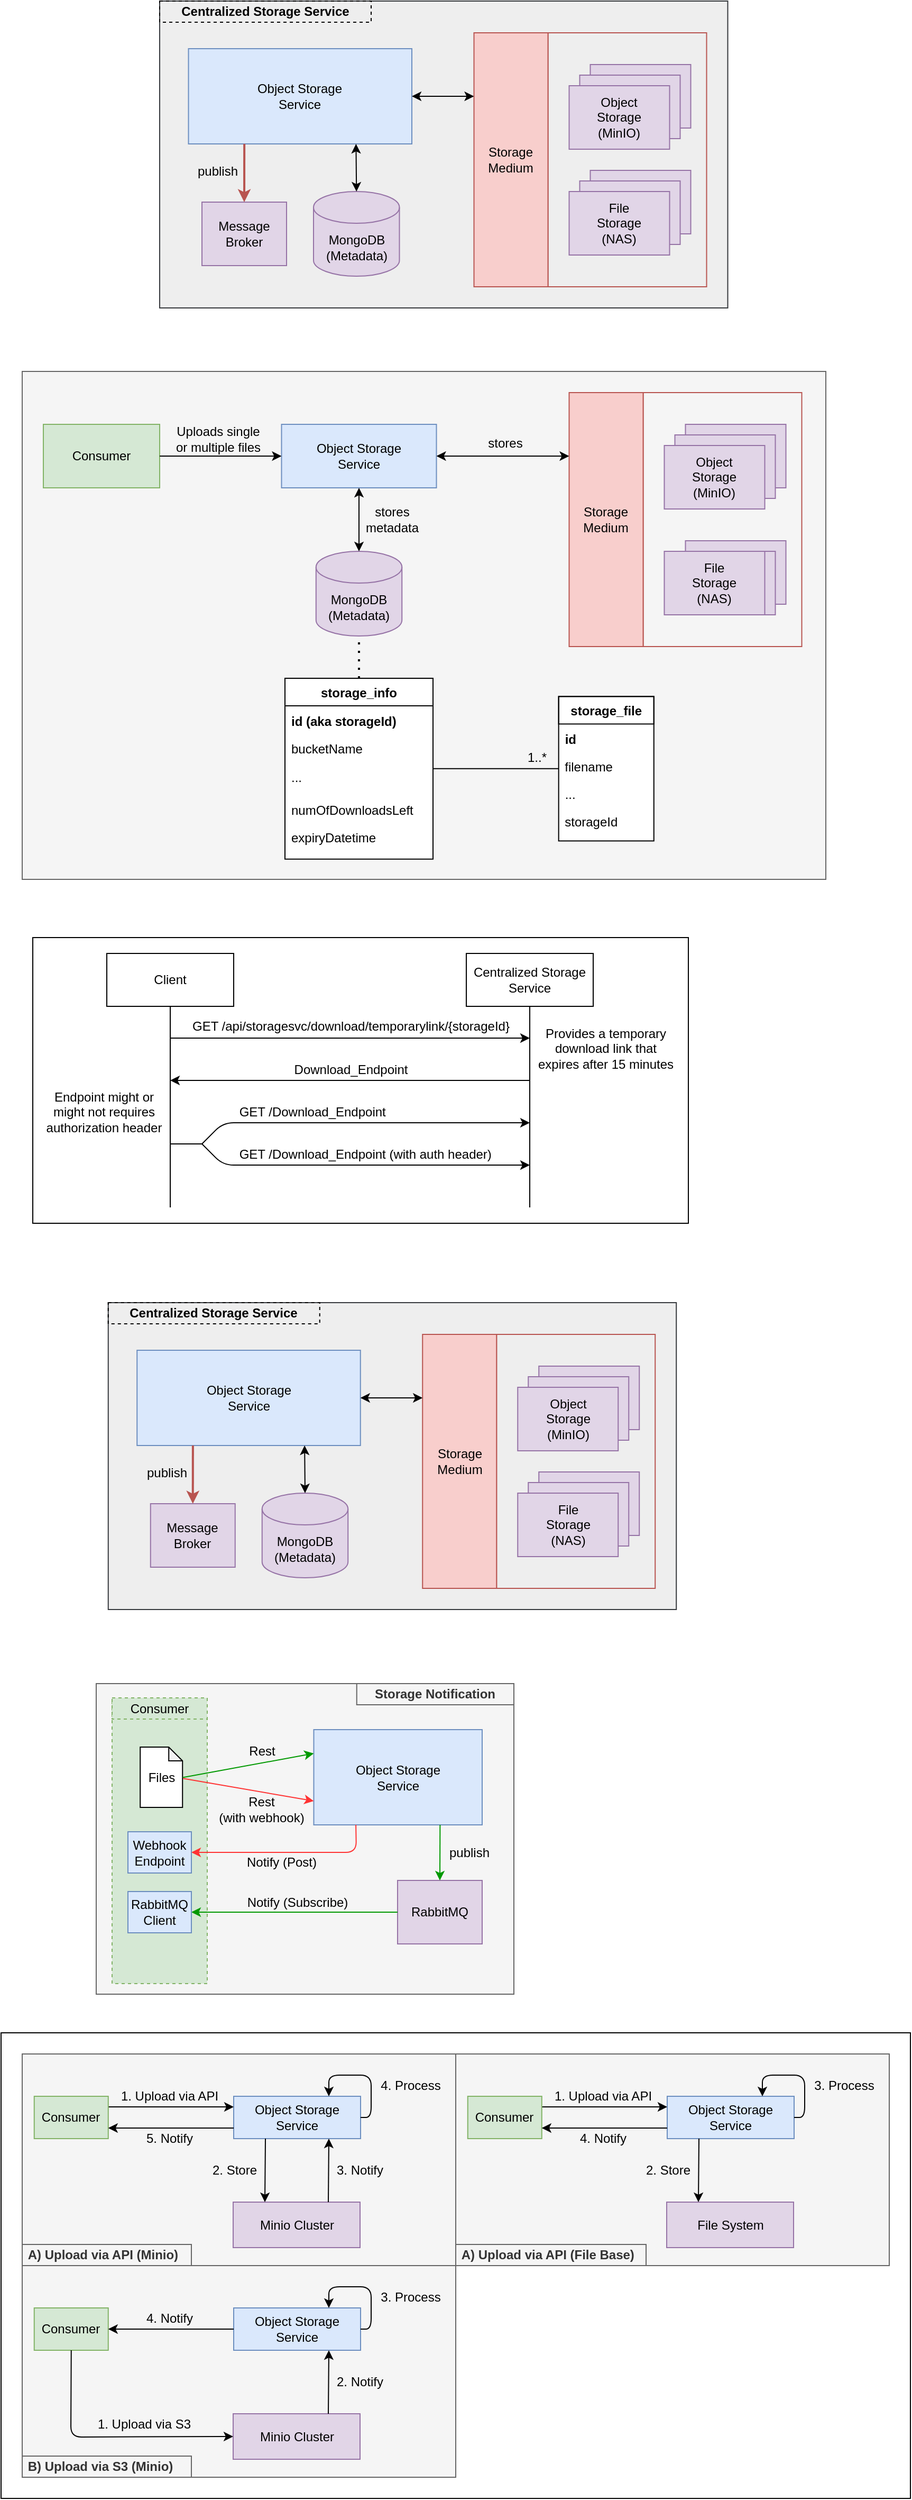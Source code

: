 <mxfile version="14.9.3" type="device"><diagram id="gi-ycD_OpRkMof07d4Xr" name="Page-1"><mxGraphModel dx="1008" dy="514" grid="1" gridSize="10" guides="1" tooltips="1" connect="1" arrows="1" fold="1" page="1" pageScale="1" pageWidth="850" pageHeight="1100" math="0" shadow="0"><root><mxCell id="0"/><mxCell id="1" parent="0"/><mxCell id="JHg_LoCnRno3BPKAP1Aa-138" value="" style="rounded=0;whiteSpace=wrap;html=1;" vertex="1" parent="1"><mxGeometry x="20" y="1940" width="860" height="440" as="geometry"/></mxCell><mxCell id="JHg_LoCnRno3BPKAP1Aa-85" value="" style="rounded=0;whiteSpace=wrap;html=1;fillColor=#f5f5f5;strokeColor=#666666;fontColor=#333333;" vertex="1" parent="1"><mxGeometry x="40" y="1960" width="410" height="200" as="geometry"/></mxCell><mxCell id="JHg_LoCnRno3BPKAP1Aa-59" value="" style="rounded=0;whiteSpace=wrap;html=1;fillColor=#f5f5f5;strokeColor=#666666;fontColor=#333333;" vertex="1" parent="1"><mxGeometry x="109.99" y="1610" width="395" height="293.5" as="geometry"/></mxCell><mxCell id="JHg_LoCnRno3BPKAP1Aa-33" value="" style="rounded=0;whiteSpace=wrap;html=1;fillColor=#d5e8d4;strokeColor=#82b366;dashed=1;" vertex="1" parent="1"><mxGeometry x="124.99" y="1623.5" width="90" height="270" as="geometry"/></mxCell><mxCell id="p-K7yDYFyvTTm-oGL-jp-16" value="" style="rounded=0;whiteSpace=wrap;html=1;align=left;" parent="1" vertex="1"><mxGeometry x="50" y="905" width="620" height="270" as="geometry"/></mxCell><mxCell id="52O66GTAY4KyctBZuw4A-87" value="" style="rounded=0;whiteSpace=wrap;html=1;strokeColor=#666666;align=center;fillColor=#f5f5f5;fontColor=#333333;" parent="1" vertex="1"><mxGeometry x="40" y="370" width="760" height="480" as="geometry"/></mxCell><mxCell id="52O66GTAY4KyctBZuw4A-1" value="" style="rounded=0;whiteSpace=wrap;html=1;strokeColor=#36393d;strokeWidth=1;fillColor=#eeeeee;align=center;" parent="1" vertex="1"><mxGeometry x="170" y="20" width="537.25" height="290" as="geometry"/></mxCell><mxCell id="52O66GTAY4KyctBZuw4A-2" value="" style="rounded=0;whiteSpace=wrap;html=1;strokeColor=#b85450;fillColor=none;" parent="1" vertex="1"><mxGeometry x="537.25" y="50" width="150" height="240" as="geometry"/></mxCell><mxCell id="52O66GTAY4KyctBZuw4A-3" value="Object Storage&lt;br&gt;Service" style="rounded=0;whiteSpace=wrap;html=1;fillColor=#dae8fc;strokeColor=#6c8ebf;" parent="1" vertex="1"><mxGeometry x="197.25" y="65" width="211.25" height="90" as="geometry"/></mxCell><mxCell id="52O66GTAY4KyctBZuw4A-4" value="MongoDB&lt;br&gt;(Metadata)" style="shape=cylinder3;whiteSpace=wrap;html=1;boundedLbl=1;backgroundOutline=1;size=15;fillColor=#e1d5e7;strokeColor=#9673a6;" parent="1" vertex="1"><mxGeometry x="315.5" y="200" width="81.25" height="80" as="geometry"/></mxCell><mxCell id="52O66GTAY4KyctBZuw4A-5" value="" style="group" parent="1" vertex="1" connectable="0"><mxGeometry x="557.25" y="180" width="115" height="80" as="geometry"/></mxCell><mxCell id="52O66GTAY4KyctBZuw4A-6" value="MinIO&lt;br&gt;Cluster" style="rounded=0;whiteSpace=wrap;html=1;fillColor=#e1d5e7;strokeColor=#9673a6;" parent="52O66GTAY4KyctBZuw4A-5" vertex="1"><mxGeometry x="20" width="95" height="60" as="geometry"/></mxCell><mxCell id="52O66GTAY4KyctBZuw4A-7" value="MinIO&lt;br&gt;Cluster" style="rounded=0;whiteSpace=wrap;html=1;fillColor=#e1d5e7;strokeColor=#9673a6;" parent="52O66GTAY4KyctBZuw4A-5" vertex="1"><mxGeometry x="10" y="10" width="95" height="60" as="geometry"/></mxCell><mxCell id="52O66GTAY4KyctBZuw4A-8" value="&lt;div&gt;File&lt;/div&gt;&lt;div&gt;Storage&lt;/div&gt;&lt;div&gt;(NAS)&lt;br&gt;&lt;/div&gt;" style="rounded=0;whiteSpace=wrap;html=1;fillColor=#e1d5e7;strokeColor=#9673a6;" parent="52O66GTAY4KyctBZuw4A-5" vertex="1"><mxGeometry y="20" width="95" height="60" as="geometry"/></mxCell><mxCell id="52O66GTAY4KyctBZuw4A-9" value="" style="group" parent="1" vertex="1" connectable="0"><mxGeometry x="557.25" y="80" width="115" height="80" as="geometry"/></mxCell><mxCell id="52O66GTAY4KyctBZuw4A-10" value="MinIO&lt;br&gt;Cluster" style="rounded=0;whiteSpace=wrap;html=1;fillColor=#e1d5e7;strokeColor=#9673a6;" parent="52O66GTAY4KyctBZuw4A-9" vertex="1"><mxGeometry x="20" width="95" height="60" as="geometry"/></mxCell><mxCell id="52O66GTAY4KyctBZuw4A-11" value="MinIO&lt;br&gt;Cluster" style="rounded=0;whiteSpace=wrap;html=1;fillColor=#e1d5e7;strokeColor=#9673a6;" parent="52O66GTAY4KyctBZuw4A-9" vertex="1"><mxGeometry x="10" y="10" width="95" height="60" as="geometry"/></mxCell><mxCell id="52O66GTAY4KyctBZuw4A-12" value="&lt;div&gt;Object&lt;/div&gt;&lt;div&gt;Storage&lt;/div&gt;&lt;div&gt;(MinIO)&lt;/div&gt;" style="rounded=0;whiteSpace=wrap;html=1;fillColor=#e1d5e7;strokeColor=#9673a6;" parent="52O66GTAY4KyctBZuw4A-9" vertex="1"><mxGeometry y="20" width="95" height="60" as="geometry"/></mxCell><mxCell id="52O66GTAY4KyctBZuw4A-13" value="&lt;div&gt;Storage&lt;/div&gt;&lt;div&gt;Medium&lt;br&gt;&lt;/div&gt;" style="rounded=0;whiteSpace=wrap;html=1;fillColor=#f8cecc;strokeColor=#b85450;" parent="1" vertex="1"><mxGeometry x="467.25" y="50" width="70" height="240" as="geometry"/></mxCell><mxCell id="52O66GTAY4KyctBZuw4A-14" value="" style="endArrow=classic;startArrow=classic;html=1;exitX=1;exitY=0.5;exitDx=0;exitDy=0;entryX=0;entryY=0.25;entryDx=0;entryDy=0;" parent="1" source="52O66GTAY4KyctBZuw4A-3" target="52O66GTAY4KyctBZuw4A-13" edge="1"><mxGeometry width="50" height="50" relative="1" as="geometry"><mxPoint x="267.25" y="135" as="sourcePoint"/><mxPoint x="317.25" y="85" as="targetPoint"/></mxGeometry></mxCell><mxCell id="52O66GTAY4KyctBZuw4A-15" value="&lt;div&gt;Centralized Storage Service&lt;br&gt;&lt;/div&gt;" style="text;html=1;fillColor=none;align=center;verticalAlign=middle;whiteSpace=wrap;rounded=0;dashed=1;strokeColor=#000000;fontStyle=1" parent="1" vertex="1"><mxGeometry x="170" y="20" width="200" height="20" as="geometry"/></mxCell><mxCell id="52O66GTAY4KyctBZuw4A-16" value="" style="endArrow=classic;startArrow=classic;html=1;exitX=0.5;exitY=0;exitDx=0;exitDy=0;exitPerimeter=0;entryX=0.75;entryY=1;entryDx=0;entryDy=0;" parent="1" source="52O66GTAY4KyctBZuw4A-4" target="52O66GTAY4KyctBZuw4A-3" edge="1"><mxGeometry width="50" height="50" relative="1" as="geometry"><mxPoint x="437.25" y="220" as="sourcePoint"/><mxPoint x="377.25" y="170" as="targetPoint"/></mxGeometry></mxCell><mxCell id="52O66GTAY4KyctBZuw4A-17" value="&lt;div&gt;Message&lt;/div&gt;&lt;div&gt;Broker&lt;br&gt;&lt;/div&gt;" style="rounded=0;whiteSpace=wrap;html=1;strokeColor=#9673a6;strokeWidth=1;align=center;fillColor=#e1d5e7;" parent="1" vertex="1"><mxGeometry x="210" y="210" width="80" height="60" as="geometry"/></mxCell><mxCell id="52O66GTAY4KyctBZuw4A-18" value="" style="endArrow=classic;html=1;exitX=0.25;exitY=1;exitDx=0;exitDy=0;entryX=0.5;entryY=0;entryDx=0;entryDy=0;fillColor=#f8cecc;strokeColor=#b85450;strokeWidth=2;" parent="1" source="52O66GTAY4KyctBZuw4A-3" target="52O66GTAY4KyctBZuw4A-17" edge="1"><mxGeometry width="50" height="50" relative="1" as="geometry"><mxPoint x="357.25" y="260" as="sourcePoint"/><mxPoint x="137.25" y="230" as="targetPoint"/></mxGeometry></mxCell><mxCell id="52O66GTAY4KyctBZuw4A-19" value="publish" style="text;html=1;strokeColor=none;fillColor=none;align=center;verticalAlign=middle;whiteSpace=wrap;rounded=0;" parent="1" vertex="1"><mxGeometry x="205.25" y="171" width="40" height="20" as="geometry"/></mxCell><mxCell id="52O66GTAY4KyctBZuw4A-20" value="Object Storage&lt;br&gt;Service" style="rounded=0;whiteSpace=wrap;html=1;fillColor=#dae8fc;strokeColor=#6c8ebf;" parent="1" vertex="1"><mxGeometry x="285.25" y="420" width="146.5" height="60" as="geometry"/></mxCell><mxCell id="52O66GTAY4KyctBZuw4A-21" value="" style="rounded=0;whiteSpace=wrap;html=1;strokeColor=#b85450;fillColor=none;" parent="1" vertex="1"><mxGeometry x="627.25" y="390" width="150" height="240" as="geometry"/></mxCell><mxCell id="52O66GTAY4KyctBZuw4A-22" value="" style="group" parent="1" vertex="1" connectable="0"><mxGeometry x="647.25" y="530" width="115" height="80" as="geometry"/></mxCell><mxCell id="52O66GTAY4KyctBZuw4A-23" value="MinIO&lt;br&gt;Cluster" style="rounded=0;whiteSpace=wrap;html=1;fillColor=#e1d5e7;strokeColor=#9673a6;" parent="52O66GTAY4KyctBZuw4A-22" vertex="1"><mxGeometry x="20" width="95" height="60" as="geometry"/></mxCell><mxCell id="52O66GTAY4KyctBZuw4A-24" value="MinIO&lt;br&gt;Cluster" style="rounded=0;whiteSpace=wrap;html=1;fillColor=#e1d5e7;strokeColor=#9673a6;" parent="52O66GTAY4KyctBZuw4A-22" vertex="1"><mxGeometry x="10" y="10" width="95" height="60" as="geometry"/></mxCell><mxCell id="52O66GTAY4KyctBZuw4A-25" value="&lt;div&gt;File&lt;/div&gt;&lt;div&gt;Storage&lt;/div&gt;&lt;div&gt;(NAS)&lt;br&gt;&lt;/div&gt;" style="rounded=0;whiteSpace=wrap;html=1;fillColor=#e1d5e7;strokeColor=#9673a6;" parent="52O66GTAY4KyctBZuw4A-22" vertex="1"><mxGeometry y="10" width="95" height="60" as="geometry"/></mxCell><mxCell id="52O66GTAY4KyctBZuw4A-26" value="" style="group" parent="1" vertex="1" connectable="0"><mxGeometry x="647.25" y="420" width="115" height="80" as="geometry"/></mxCell><mxCell id="52O66GTAY4KyctBZuw4A-27" value="MinIO&lt;br&gt;Cluster" style="rounded=0;whiteSpace=wrap;html=1;fillColor=#e1d5e7;strokeColor=#9673a6;" parent="52O66GTAY4KyctBZuw4A-26" vertex="1"><mxGeometry x="20" width="95" height="60" as="geometry"/></mxCell><mxCell id="52O66GTAY4KyctBZuw4A-28" value="MinIO&lt;br&gt;Cluster" style="rounded=0;whiteSpace=wrap;html=1;fillColor=#e1d5e7;strokeColor=#9673a6;" parent="52O66GTAY4KyctBZuw4A-26" vertex="1"><mxGeometry x="10" y="10" width="95" height="60" as="geometry"/></mxCell><mxCell id="52O66GTAY4KyctBZuw4A-29" value="&lt;div&gt;Object&lt;/div&gt;&lt;div&gt;Storage&lt;/div&gt;&lt;div&gt;(MinIO)&lt;/div&gt;" style="rounded=0;whiteSpace=wrap;html=1;fillColor=#e1d5e7;strokeColor=#9673a6;" parent="52O66GTAY4KyctBZuw4A-26" vertex="1"><mxGeometry y="20" width="95" height="60" as="geometry"/></mxCell><mxCell id="52O66GTAY4KyctBZuw4A-30" value="&lt;div&gt;Storage&lt;/div&gt;&lt;div&gt;Medium&lt;br&gt;&lt;/div&gt;" style="rounded=0;whiteSpace=wrap;html=1;fillColor=#f8cecc;strokeColor=#b85450;" parent="1" vertex="1"><mxGeometry x="557.25" y="390" width="70" height="240" as="geometry"/></mxCell><mxCell id="52O66GTAY4KyctBZuw4A-31" value="" style="endArrow=classic;startArrow=classic;html=1;entryX=0;entryY=0.25;entryDx=0;entryDy=0;exitX=1;exitY=0.5;exitDx=0;exitDy=0;" parent="1" source="52O66GTAY4KyctBZuw4A-20" target="52O66GTAY4KyctBZuw4A-30" edge="1"><mxGeometry width="50" height="50" relative="1" as="geometry"><mxPoint x="500" y="490" as="sourcePoint"/><mxPoint x="550" y="440" as="targetPoint"/></mxGeometry></mxCell><mxCell id="52O66GTAY4KyctBZuw4A-32" value="stores" style="text;html=1;strokeColor=none;fillColor=none;align=center;verticalAlign=middle;whiteSpace=wrap;rounded=0;" parent="1" vertex="1"><mxGeometry x="476.75" y="428" width="40" height="20" as="geometry"/></mxCell><mxCell id="52O66GTAY4KyctBZuw4A-33" value="MongoDB&lt;br&gt;(Metadata)" style="shape=cylinder3;whiteSpace=wrap;html=1;boundedLbl=1;backgroundOutline=1;size=15;fillColor=#e1d5e7;strokeColor=#9673a6;" parent="1" vertex="1"><mxGeometry x="317.88" y="540" width="81.25" height="80" as="geometry"/></mxCell><mxCell id="52O66GTAY4KyctBZuw4A-59" value="" style="endArrow=classic;startArrow=classic;html=1;entryX=0.5;entryY=1;entryDx=0;entryDy=0;exitX=0.5;exitY=0;exitDx=0;exitDy=0;exitPerimeter=0;" parent="1" source="52O66GTAY4KyctBZuw4A-33" target="52O66GTAY4KyctBZuw4A-20" edge="1"><mxGeometry width="50" height="50" relative="1" as="geometry"><mxPoint x="400" y="630" as="sourcePoint"/><mxPoint x="450" y="580" as="targetPoint"/></mxGeometry></mxCell><mxCell id="52O66GTAY4KyctBZuw4A-60" value="stores&lt;br&gt;metadata" style="text;html=1;strokeColor=none;fillColor=none;align=center;verticalAlign=middle;whiteSpace=wrap;rounded=0;" parent="1" vertex="1"><mxGeometry x="370" y="500" width="40" height="20" as="geometry"/></mxCell><mxCell id="52O66GTAY4KyctBZuw4A-62" value="" style="endArrow=none;dashed=1;html=1;dashPattern=1 3;strokeWidth=2;exitX=0.5;exitY=0;exitDx=0;exitDy=0;entryX=0.5;entryY=1;entryDx=0;entryDy=0;entryPerimeter=0;" parent="1" source="52O66GTAY4KyctBZuw4A-43" target="52O66GTAY4KyctBZuw4A-33" edge="1"><mxGeometry width="50" height="50" relative="1" as="geometry"><mxPoint x="430" y="720" as="sourcePoint"/><mxPoint x="380" y="610" as="targetPoint"/></mxGeometry></mxCell><mxCell id="52O66GTAY4KyctBZuw4A-64" value="Consumer" style="rounded=0;whiteSpace=wrap;html=1;fillColor=#d5e8d4;strokeColor=#82b366;" parent="1" vertex="1"><mxGeometry x="60" y="420" width="110" height="60" as="geometry"/></mxCell><mxCell id="52O66GTAY4KyctBZuw4A-65" value="" style="endArrow=classic;html=1;entryX=0;entryY=0.5;entryDx=0;entryDy=0;exitX=1;exitY=0.5;exitDx=0;exitDy=0;" parent="1" source="52O66GTAY4KyctBZuw4A-64" target="52O66GTAY4KyctBZuw4A-20" edge="1"><mxGeometry width="50" height="50" relative="1" as="geometry"><mxPoint x="170" y="440" as="sourcePoint"/><mxPoint x="250" y="660" as="targetPoint"/></mxGeometry></mxCell><mxCell id="52O66GTAY4KyctBZuw4A-67" value="Uploads single or multiple files" style="text;html=1;strokeColor=none;fillColor=none;align=center;verticalAlign=middle;whiteSpace=wrap;rounded=0;" parent="1" vertex="1"><mxGeometry x="180" y="424" width="91" height="20" as="geometry"/></mxCell><mxCell id="52O66GTAY4KyctBZuw4A-84" value="" style="endArrow=none;html=1;exitX=1;exitY=0.5;exitDx=0;exitDy=0;entryX=0;entryY=0.5;entryDx=0;entryDy=0;" parent="1" source="52O66GTAY4KyctBZuw4A-43" target="52O66GTAY4KyctBZuw4A-71" edge="1"><mxGeometry width="50" height="50" relative="1" as="geometry"><mxPoint x="460" y="801" as="sourcePoint"/><mxPoint x="470" y="731" as="targetPoint"/></mxGeometry></mxCell><mxCell id="52O66GTAY4KyctBZuw4A-86" value="1..*" style="text;html=1;strokeColor=none;fillColor=none;align=center;verticalAlign=middle;whiteSpace=wrap;rounded=0;" parent="1" vertex="1"><mxGeometry x="507.13" y="725" width="40" height="20" as="geometry"/></mxCell><mxCell id="52O66GTAY4KyctBZuw4A-88" value="" style="group" parent="1" vertex="1" connectable="0"><mxGeometry x="547.13" y="677.18" width="90.25" height="136.5" as="geometry"/></mxCell><mxCell id="52O66GTAY4KyctBZuw4A-71" value="" style="rounded=0;whiteSpace=wrap;html=1;" parent="52O66GTAY4KyctBZuw4A-88" vertex="1"><mxGeometry x="0.205" width="90.045" height="136.5" as="geometry"/></mxCell><mxCell id="52O66GTAY4KyctBZuw4A-75" value="..." style="text;strokeColor=none;fillColor=none;align=left;verticalAlign=top;spacingLeft=4;spacingRight=4;overflow=hidden;rotatable=0;points=[[0,0.5],[1,0.5]];portConstraint=eastwest;" parent="52O66GTAY4KyctBZuw4A-88" vertex="1"><mxGeometry x="0.205" y="79" width="90.045" height="26" as="geometry"/></mxCell><mxCell id="52O66GTAY4KyctBZuw4A-76" value="storage_file" style="text;fillColor=none;align=center;verticalAlign=top;spacingLeft=4;spacingRight=4;overflow=hidden;rotatable=0;points=[[0,0.5],[1,0.5]];portConstraint=eastwest;fontStyle=1;strokeColor=#000000;" parent="52O66GTAY4KyctBZuw4A-88" vertex="1"><mxGeometry x="0.205" width="90.045" height="26" as="geometry"/></mxCell><mxCell id="52O66GTAY4KyctBZuw4A-77" value="id" style="text;strokeColor=none;fillColor=none;align=left;verticalAlign=top;spacingLeft=4;spacingRight=4;overflow=hidden;rotatable=0;points=[[0,0.5],[1,0.5]];portConstraint=eastwest;fontStyle=1" parent="52O66GTAY4KyctBZuw4A-88" vertex="1"><mxGeometry x="0.205" y="27" width="90.045" height="26" as="geometry"/></mxCell><mxCell id="52O66GTAY4KyctBZuw4A-79" value="filename" style="text;strokeColor=none;fillColor=none;align=left;verticalAlign=top;spacingLeft=4;spacingRight=4;overflow=hidden;rotatable=0;points=[[0,0.5],[1,0.5]];portConstraint=eastwest;" parent="52O66GTAY4KyctBZuw4A-88" vertex="1"><mxGeometry y="53" width="90.045" height="26" as="geometry"/></mxCell><mxCell id="52O66GTAY4KyctBZuw4A-80" value="storageId" style="text;strokeColor=none;fillColor=none;align=left;verticalAlign=top;spacingLeft=4;spacingRight=4;overflow=hidden;rotatable=0;points=[[0,0.5],[1,0.5]];portConstraint=eastwest;" parent="52O66GTAY4KyctBZuw4A-88" vertex="1"><mxGeometry y="105" width="90.045" height="26" as="geometry"/></mxCell><mxCell id="52O66GTAY4KyctBZuw4A-89" value="" style="group" parent="1" vertex="1" connectable="0"><mxGeometry x="288.5" y="659.99" width="140" height="170.87" as="geometry"/></mxCell><mxCell id="52O66GTAY4KyctBZuw4A-43" value="" style="rounded=0;whiteSpace=wrap;html=1;" parent="52O66GTAY4KyctBZuw4A-89" vertex="1"><mxGeometry width="140" height="170.87" as="geometry"/></mxCell><mxCell id="52O66GTAY4KyctBZuw4A-39" value="..." style="text;strokeColor=none;fillColor=none;align=left;verticalAlign=top;spacingLeft=4;spacingRight=4;overflow=hidden;rotatable=0;points=[[0,0.5],[1,0.5]];portConstraint=eastwest;" parent="52O66GTAY4KyctBZuw4A-89" vertex="1"><mxGeometry y="80" width="131.5" height="26" as="geometry"/></mxCell><mxCell id="52O66GTAY4KyctBZuw4A-40" value="numOfDownloadsLeft" style="text;strokeColor=none;fillColor=none;align=left;verticalAlign=top;spacingLeft=4;spacingRight=4;overflow=hidden;rotatable=0;points=[[0,0.5],[1,0.5]];portConstraint=eastwest;" parent="52O66GTAY4KyctBZuw4A-89" vertex="1"><mxGeometry y="110.87" width="131.5" height="26" as="geometry"/></mxCell><mxCell id="52O66GTAY4KyctBZuw4A-41" value="expiryDatetime" style="text;strokeColor=none;fillColor=none;align=left;verticalAlign=top;spacingLeft=4;spacingRight=4;overflow=hidden;rotatable=0;points=[[0,0.5],[1,0.5]];portConstraint=eastwest;" parent="52O66GTAY4KyctBZuw4A-89" vertex="1"><mxGeometry y="136.87" width="131.5" height="26" as="geometry"/></mxCell><mxCell id="52O66GTAY4KyctBZuw4A-44" value="storage_info" style="text;fillColor=none;align=center;verticalAlign=top;spacingLeft=4;spacingRight=4;overflow=hidden;rotatable=0;points=[[0,0.5],[1,0.5]];portConstraint=eastwest;fontStyle=1;strokeColor=#000000;" parent="52O66GTAY4KyctBZuw4A-89" vertex="1"><mxGeometry width="140" height="26" as="geometry"/></mxCell><mxCell id="52O66GTAY4KyctBZuw4A-45" value="id (aka storageId)" style="text;strokeColor=none;fillColor=none;align=left;verticalAlign=top;spacingLeft=4;spacingRight=4;overflow=hidden;rotatable=0;points=[[0,0.5],[1,0.5]];portConstraint=eastwest;fontStyle=1" parent="52O66GTAY4KyctBZuw4A-89" vertex="1"><mxGeometry y="27" width="131.5" height="26" as="geometry"/></mxCell><mxCell id="52O66GTAY4KyctBZuw4A-46" value="bucketName" style="text;strokeColor=none;fillColor=none;align=left;verticalAlign=top;spacingLeft=4;spacingRight=4;overflow=hidden;rotatable=0;points=[[0,0.5],[1,0.5]];portConstraint=eastwest;" parent="52O66GTAY4KyctBZuw4A-89" vertex="1"><mxGeometry y="53" width="131.5" height="26" as="geometry"/></mxCell><mxCell id="p-K7yDYFyvTTm-oGL-jp-1" value="Client" style="rounded=0;whiteSpace=wrap;html=1;" parent="1" vertex="1"><mxGeometry x="120" y="920" width="120" height="50" as="geometry"/></mxCell><mxCell id="p-K7yDYFyvTTm-oGL-jp-2" value="Centralized Storage Service" style="rounded=0;whiteSpace=wrap;html=1;" parent="1" vertex="1"><mxGeometry x="460" y="920" width="120" height="50" as="geometry"/></mxCell><mxCell id="p-K7yDYFyvTTm-oGL-jp-3" value="" style="endArrow=none;html=1;exitX=0.5;exitY=1;exitDx=0;exitDy=0;" parent="1" source="p-K7yDYFyvTTm-oGL-jp-1" edge="1"><mxGeometry width="50" height="50" relative="1" as="geometry"><mxPoint x="320" y="1040" as="sourcePoint"/><mxPoint x="180" y="1160" as="targetPoint"/></mxGeometry></mxCell><mxCell id="p-K7yDYFyvTTm-oGL-jp-4" value="" style="endArrow=none;html=1;exitX=0.5;exitY=1;exitDx=0;exitDy=0;" parent="1" source="p-K7yDYFyvTTm-oGL-jp-2" edge="1"><mxGeometry width="50" height="50" relative="1" as="geometry"><mxPoint x="190" y="980" as="sourcePoint"/><mxPoint x="520" y="1160" as="targetPoint"/></mxGeometry></mxCell><mxCell id="p-K7yDYFyvTTm-oGL-jp-5" value="" style="endArrow=classic;html=1;" parent="1" edge="1"><mxGeometry width="50" height="50" relative="1" as="geometry"><mxPoint x="180" y="1000" as="sourcePoint"/><mxPoint x="520" y="1000" as="targetPoint"/></mxGeometry></mxCell><mxCell id="p-K7yDYFyvTTm-oGL-jp-6" value="GET /api/storagesvc/download/temporarylink/{storageId}" style="text;html=1;strokeColor=none;fillColor=none;align=center;verticalAlign=middle;whiteSpace=wrap;rounded=0;" parent="1" vertex="1"><mxGeometry x="185.75" y="979" width="330" height="20" as="geometry"/></mxCell><mxCell id="p-K7yDYFyvTTm-oGL-jp-7" value="" style="endArrow=classic;html=1;" parent="1" edge="1"><mxGeometry width="50" height="50" relative="1" as="geometry"><mxPoint x="520" y="1040" as="sourcePoint"/><mxPoint x="180" y="1040" as="targetPoint"/></mxGeometry></mxCell><mxCell id="p-K7yDYFyvTTm-oGL-jp-8" value="Download_Endpoint" style="text;html=1;strokeColor=none;fillColor=none;align=center;verticalAlign=middle;whiteSpace=wrap;rounded=0;" parent="1" vertex="1"><mxGeometry x="185.75" y="1020" width="330" height="20" as="geometry"/></mxCell><mxCell id="p-K7yDYFyvTTm-oGL-jp-9" value="" style="endArrow=classic;html=1;" parent="1" edge="1"><mxGeometry width="50" height="50" relative="1" as="geometry"><mxPoint x="210" y="1100" as="sourcePoint"/><mxPoint x="520" y="1080" as="targetPoint"/><Array as="points"><mxPoint x="230" y="1080"/></Array></mxGeometry></mxCell><mxCell id="p-K7yDYFyvTTm-oGL-jp-10" value="" style="endArrow=classic;html=1;" parent="1" edge="1"><mxGeometry width="50" height="50" relative="1" as="geometry"><mxPoint x="210" y="1100" as="sourcePoint"/><mxPoint x="520" y="1120" as="targetPoint"/><Array as="points"><mxPoint x="230" y="1120"/></Array></mxGeometry></mxCell><mxCell id="p-K7yDYFyvTTm-oGL-jp-11" value="" style="endArrow=none;html=1;" parent="1" edge="1"><mxGeometry width="50" height="50" relative="1" as="geometry"><mxPoint x="180" y="1100" as="sourcePoint"/><mxPoint x="210" y="1100" as="targetPoint"/></mxGeometry></mxCell><mxCell id="p-K7yDYFyvTTm-oGL-jp-13" value="Endpoint might or might not requires authorization header" style="text;html=1;strokeColor=none;fillColor=none;align=center;verticalAlign=middle;whiteSpace=wrap;rounded=0;" parent="1" vertex="1"><mxGeometry x="60" y="1060" width="115" height="20" as="geometry"/></mxCell><mxCell id="p-K7yDYFyvTTm-oGL-jp-14" value="&amp;nbsp;GET /Download_Endpoint" style="text;html=1;strokeColor=none;fillColor=none;align=left;verticalAlign=middle;whiteSpace=wrap;rounded=0;" parent="1" vertex="1"><mxGeometry x="240" y="1060" width="217.13" height="20" as="geometry"/></mxCell><mxCell id="p-K7yDYFyvTTm-oGL-jp-15" value="&amp;nbsp;GET /Download_Endpoint (with auth header)" style="text;html=1;strokeColor=none;fillColor=none;align=left;verticalAlign=middle;whiteSpace=wrap;rounded=0;" parent="1" vertex="1"><mxGeometry x="240" y="1100" width="247.13" height="20" as="geometry"/></mxCell><mxCell id="p-K7yDYFyvTTm-oGL-jp-17" value="Provides a temporary download link that expires after 15 minutes" style="text;html=1;strokeColor=none;fillColor=none;align=center;verticalAlign=middle;whiteSpace=wrap;rounded=0;" parent="1" vertex="1"><mxGeometry x="523.38" y="1000" width="137.75" height="20" as="geometry"/></mxCell><mxCell id="JHg_LoCnRno3BPKAP1Aa-1" value="" style="rounded=0;whiteSpace=wrap;html=1;strokeColor=#36393d;strokeWidth=1;fillColor=#eeeeee;align=center;" vertex="1" parent="1"><mxGeometry x="121.37" y="1250" width="537.25" height="290" as="geometry"/></mxCell><mxCell id="JHg_LoCnRno3BPKAP1Aa-2" value="" style="rounded=0;whiteSpace=wrap;html=1;strokeColor=#b85450;fillColor=none;" vertex="1" parent="1"><mxGeometry x="488.62" y="1280" width="150" height="240" as="geometry"/></mxCell><mxCell id="JHg_LoCnRno3BPKAP1Aa-3" value="Object Storage&lt;br&gt;Service" style="rounded=0;whiteSpace=wrap;html=1;fillColor=#dae8fc;strokeColor=#6c8ebf;" vertex="1" parent="1"><mxGeometry x="148.62" y="1295" width="211.25" height="90" as="geometry"/></mxCell><mxCell id="JHg_LoCnRno3BPKAP1Aa-4" value="MongoDB&lt;br&gt;(Metadata)" style="shape=cylinder3;whiteSpace=wrap;html=1;boundedLbl=1;backgroundOutline=1;size=15;fillColor=#e1d5e7;strokeColor=#9673a6;" vertex="1" parent="1"><mxGeometry x="266.87" y="1430" width="81.25" height="80" as="geometry"/></mxCell><mxCell id="JHg_LoCnRno3BPKAP1Aa-5" value="" style="group" vertex="1" connectable="0" parent="1"><mxGeometry x="508.62" y="1410" width="115" height="80" as="geometry"/></mxCell><mxCell id="JHg_LoCnRno3BPKAP1Aa-6" value="MinIO&lt;br&gt;Cluster" style="rounded=0;whiteSpace=wrap;html=1;fillColor=#e1d5e7;strokeColor=#9673a6;" vertex="1" parent="JHg_LoCnRno3BPKAP1Aa-5"><mxGeometry x="20" width="95" height="60" as="geometry"/></mxCell><mxCell id="JHg_LoCnRno3BPKAP1Aa-7" value="MinIO&lt;br&gt;Cluster" style="rounded=0;whiteSpace=wrap;html=1;fillColor=#e1d5e7;strokeColor=#9673a6;" vertex="1" parent="JHg_LoCnRno3BPKAP1Aa-5"><mxGeometry x="10" y="10" width="95" height="60" as="geometry"/></mxCell><mxCell id="JHg_LoCnRno3BPKAP1Aa-8" value="&lt;div&gt;File&lt;/div&gt;&lt;div&gt;Storage&lt;/div&gt;&lt;div&gt;(NAS)&lt;br&gt;&lt;/div&gt;" style="rounded=0;whiteSpace=wrap;html=1;fillColor=#e1d5e7;strokeColor=#9673a6;" vertex="1" parent="JHg_LoCnRno3BPKAP1Aa-5"><mxGeometry y="20" width="95" height="60" as="geometry"/></mxCell><mxCell id="JHg_LoCnRno3BPKAP1Aa-9" value="" style="group" vertex="1" connectable="0" parent="1"><mxGeometry x="508.62" y="1310" width="115" height="80" as="geometry"/></mxCell><mxCell id="JHg_LoCnRno3BPKAP1Aa-10" value="MinIO&lt;br&gt;Cluster" style="rounded=0;whiteSpace=wrap;html=1;fillColor=#e1d5e7;strokeColor=#9673a6;" vertex="1" parent="JHg_LoCnRno3BPKAP1Aa-9"><mxGeometry x="20" width="95" height="60" as="geometry"/></mxCell><mxCell id="JHg_LoCnRno3BPKAP1Aa-11" value="MinIO&lt;br&gt;Cluster" style="rounded=0;whiteSpace=wrap;html=1;fillColor=#e1d5e7;strokeColor=#9673a6;" vertex="1" parent="JHg_LoCnRno3BPKAP1Aa-9"><mxGeometry x="10" y="10" width="95" height="60" as="geometry"/></mxCell><mxCell id="JHg_LoCnRno3BPKAP1Aa-12" value="&lt;div&gt;Object&lt;/div&gt;&lt;div&gt;Storage&lt;/div&gt;&lt;div&gt;(MinIO)&lt;/div&gt;" style="rounded=0;whiteSpace=wrap;html=1;fillColor=#e1d5e7;strokeColor=#9673a6;" vertex="1" parent="JHg_LoCnRno3BPKAP1Aa-9"><mxGeometry y="20" width="95" height="60" as="geometry"/></mxCell><mxCell id="JHg_LoCnRno3BPKAP1Aa-13" value="&lt;div&gt;Storage&lt;/div&gt;&lt;div&gt;Medium&lt;br&gt;&lt;/div&gt;" style="rounded=0;whiteSpace=wrap;html=1;fillColor=#f8cecc;strokeColor=#b85450;" vertex="1" parent="1"><mxGeometry x="418.62" y="1280" width="70" height="240" as="geometry"/></mxCell><mxCell id="JHg_LoCnRno3BPKAP1Aa-14" value="" style="endArrow=classic;startArrow=classic;html=1;exitX=1;exitY=0.5;exitDx=0;exitDy=0;entryX=0;entryY=0.25;entryDx=0;entryDy=0;" edge="1" parent="1" source="JHg_LoCnRno3BPKAP1Aa-3" target="JHg_LoCnRno3BPKAP1Aa-13"><mxGeometry width="50" height="50" relative="1" as="geometry"><mxPoint x="218.62" y="1365" as="sourcePoint"/><mxPoint x="268.62" y="1315" as="targetPoint"/></mxGeometry></mxCell><mxCell id="JHg_LoCnRno3BPKAP1Aa-15" value="&lt;div&gt;Centralized Storage Service&lt;br&gt;&lt;/div&gt;" style="text;html=1;fillColor=none;align=center;verticalAlign=middle;whiteSpace=wrap;rounded=0;dashed=1;strokeColor=#000000;fontStyle=1" vertex="1" parent="1"><mxGeometry x="121.37" y="1250" width="200" height="20" as="geometry"/></mxCell><mxCell id="JHg_LoCnRno3BPKAP1Aa-16" value="" style="endArrow=classic;startArrow=classic;html=1;exitX=0.5;exitY=0;exitDx=0;exitDy=0;exitPerimeter=0;entryX=0.75;entryY=1;entryDx=0;entryDy=0;" edge="1" parent="1" source="JHg_LoCnRno3BPKAP1Aa-4" target="JHg_LoCnRno3BPKAP1Aa-3"><mxGeometry width="50" height="50" relative="1" as="geometry"><mxPoint x="388.62" y="1450" as="sourcePoint"/><mxPoint x="328.62" y="1400" as="targetPoint"/></mxGeometry></mxCell><mxCell id="JHg_LoCnRno3BPKAP1Aa-17" value="&lt;div&gt;Message&lt;/div&gt;&lt;div&gt;Broker&lt;br&gt;&lt;/div&gt;" style="rounded=0;whiteSpace=wrap;html=1;strokeColor=#9673a6;strokeWidth=1;align=center;fillColor=#e1d5e7;" vertex="1" parent="1"><mxGeometry x="161.37" y="1440" width="80" height="60" as="geometry"/></mxCell><mxCell id="JHg_LoCnRno3BPKAP1Aa-18" value="" style="endArrow=classic;html=1;exitX=0.25;exitY=1;exitDx=0;exitDy=0;entryX=0.5;entryY=0;entryDx=0;entryDy=0;fillColor=#f8cecc;strokeColor=#b85450;strokeWidth=2;" edge="1" parent="1" source="JHg_LoCnRno3BPKAP1Aa-3" target="JHg_LoCnRno3BPKAP1Aa-17"><mxGeometry width="50" height="50" relative="1" as="geometry"><mxPoint x="308.62" y="1490" as="sourcePoint"/><mxPoint x="88.62" y="1460" as="targetPoint"/></mxGeometry></mxCell><mxCell id="JHg_LoCnRno3BPKAP1Aa-19" value="publish" style="text;html=1;strokeColor=none;fillColor=none;align=center;verticalAlign=middle;whiteSpace=wrap;rounded=0;" vertex="1" parent="1"><mxGeometry x="156.62" y="1401" width="40" height="20" as="geometry"/></mxCell><mxCell id="JHg_LoCnRno3BPKAP1Aa-21" value="Object Storage&lt;br&gt;Service" style="rounded=0;whiteSpace=wrap;html=1;fillColor=#dae8fc;strokeColor=#6c8ebf;" vertex="1" parent="1"><mxGeometry x="315.74" y="1653.5" width="159.25" height="90" as="geometry"/></mxCell><mxCell id="JHg_LoCnRno3BPKAP1Aa-24" value="&lt;div&gt;RabbitMQ&lt;/div&gt;" style="rounded=0;whiteSpace=wrap;html=1;strokeColor=#9673a6;strokeWidth=1;align=center;fillColor=#e1d5e7;" vertex="1" parent="1"><mxGeometry x="394.99" y="1796" width="80" height="60" as="geometry"/></mxCell><mxCell id="JHg_LoCnRno3BPKAP1Aa-25" value="" style="endArrow=classic;html=1;exitX=0.75;exitY=1;exitDx=0;exitDy=0;entryX=0.5;entryY=0;entryDx=0;entryDy=0;fillColor=#f8cecc;strokeWidth=1;strokeColor=#009900;" edge="1" parent="1" source="JHg_LoCnRno3BPKAP1Aa-21" target="JHg_LoCnRno3BPKAP1Aa-24"><mxGeometry width="50" height="50" relative="1" as="geometry"><mxPoint x="479.36" y="1848.5" as="sourcePoint"/><mxPoint x="259.36" y="1818.5" as="targetPoint"/></mxGeometry></mxCell><mxCell id="JHg_LoCnRno3BPKAP1Aa-26" value="publish" style="text;html=1;strokeColor=none;fillColor=none;align=center;verticalAlign=middle;whiteSpace=wrap;rounded=0;" vertex="1" parent="1"><mxGeometry x="443" y="1759.5" width="40" height="20" as="geometry"/></mxCell><mxCell id="JHg_LoCnRno3BPKAP1Aa-30" value="Files" style="shape=note;whiteSpace=wrap;html=1;backgroundOutline=1;darkOpacity=0.05;size=13;" vertex="1" parent="1"><mxGeometry x="151.61" y="1670" width="40" height="57" as="geometry"/></mxCell><mxCell id="JHg_LoCnRno3BPKAP1Aa-31" value="" style="endArrow=classic;html=1;entryX=0;entryY=0.25;entryDx=0;entryDy=0;exitX=1.003;exitY=0.504;exitDx=0;exitDy=0;exitPerimeter=0;strokeColor=#009900;" edge="1" parent="1" source="JHg_LoCnRno3BPKAP1Aa-30" target="JHg_LoCnRno3BPKAP1Aa-21"><mxGeometry width="50" height="50" relative="1" as="geometry"><mxPoint x="224.49" y="1683.5" as="sourcePoint"/><mxPoint x="274.49" y="1633.5" as="targetPoint"/></mxGeometry></mxCell><mxCell id="JHg_LoCnRno3BPKAP1Aa-35" value="Consumer" style="text;html=1;strokeColor=#82b366;fillColor=#d5e8d4;align=center;verticalAlign=middle;whiteSpace=wrap;rounded=0;dashed=1;" vertex="1" parent="1"><mxGeometry x="124.99" y="1623.5" width="90" height="20" as="geometry"/></mxCell><mxCell id="JHg_LoCnRno3BPKAP1Aa-36" value="" style="endArrow=classic;html=1;exitX=0;exitY=0.5;exitDx=0;exitDy=0;entryX=1;entryY=0.5;entryDx=0;entryDy=0;strokeColor=#009900;strokeWidth=1;" edge="1" parent="1" source="JHg_LoCnRno3BPKAP1Aa-24" target="JHg_LoCnRno3BPKAP1Aa-55"><mxGeometry width="50" height="50" relative="1" as="geometry"><mxPoint x="344.99" y="1763.5" as="sourcePoint"/><mxPoint x="394.99" y="1713.5" as="targetPoint"/></mxGeometry></mxCell><mxCell id="JHg_LoCnRno3BPKAP1Aa-37" value="Notify (Subscribe)" style="text;html=1;strokeColor=none;fillColor=none;align=center;verticalAlign=middle;whiteSpace=wrap;rounded=0;dashed=1;" vertex="1" parent="1"><mxGeometry x="245.99" y="1806.5" width="109" height="20" as="geometry"/></mxCell><mxCell id="JHg_LoCnRno3BPKAP1Aa-51" value="" style="endArrow=classic;html=1;strokeWidth=1;exitX=1.012;exitY=0.52;exitDx=0;exitDy=0;exitPerimeter=0;entryX=0;entryY=0.75;entryDx=0;entryDy=0;strokeColor=#FF3333;" edge="1" parent="1" source="JHg_LoCnRno3BPKAP1Aa-30" target="JHg_LoCnRno3BPKAP1Aa-21"><mxGeometry width="50" height="50" relative="1" as="geometry"><mxPoint x="274.99" y="1753.5" as="sourcePoint"/><mxPoint x="324.99" y="1703.5" as="targetPoint"/></mxGeometry></mxCell><mxCell id="JHg_LoCnRno3BPKAP1Aa-52" value="Rest" style="text;html=1;strokeColor=none;fillColor=none;align=center;verticalAlign=middle;whiteSpace=wrap;rounded=0;dashed=1;" vertex="1" parent="1"><mxGeometry x="246.68" y="1663.5" width="40" height="20" as="geometry"/></mxCell><mxCell id="JHg_LoCnRno3BPKAP1Aa-53" value="Rest&lt;br&gt;(with webhook)" style="text;html=1;strokeColor=none;fillColor=none;align=center;verticalAlign=middle;whiteSpace=wrap;rounded=0;dashed=1;" vertex="1" parent="1"><mxGeometry x="219.99" y="1718.5" width="93.38" height="20" as="geometry"/></mxCell><mxCell id="JHg_LoCnRno3BPKAP1Aa-54" value="Webhook&lt;br&gt;Endpoint" style="rounded=0;whiteSpace=wrap;html=1;fillColor=#dae8fc;strokeColor=#6c8ebf;" vertex="1" parent="1"><mxGeometry x="139.99" y="1750" width="60" height="39" as="geometry"/></mxCell><mxCell id="JHg_LoCnRno3BPKAP1Aa-55" value="RabbitMQ&lt;br&gt;Client" style="rounded=0;whiteSpace=wrap;html=1;fillColor=#dae8fc;strokeColor=#6c8ebf;" vertex="1" parent="1"><mxGeometry x="139.99" y="1806.5" width="60" height="39" as="geometry"/></mxCell><mxCell id="JHg_LoCnRno3BPKAP1Aa-56" value="" style="endArrow=classic;html=1;strokeColor=#FF3333;strokeWidth=1;entryX=1;entryY=0.5;entryDx=0;entryDy=0;exitX=0.25;exitY=1;exitDx=0;exitDy=0;" edge="1" parent="1" source="JHg_LoCnRno3BPKAP1Aa-21" target="JHg_LoCnRno3BPKAP1Aa-54"><mxGeometry width="50" height="50" relative="1" as="geometry"><mxPoint x="334.99" y="1773.5" as="sourcePoint"/><mxPoint x="384.99" y="1723.5" as="targetPoint"/><Array as="points"><mxPoint x="355.99" y="1769.5"/></Array></mxGeometry></mxCell><mxCell id="JHg_LoCnRno3BPKAP1Aa-57" value="Notify (Post)" style="text;html=1;strokeColor=none;fillColor=none;align=center;verticalAlign=middle;whiteSpace=wrap;rounded=0;" vertex="1" parent="1"><mxGeometry x="245.99" y="1769" width="79" height="20" as="geometry"/></mxCell><mxCell id="JHg_LoCnRno3BPKAP1Aa-60" value="Storage Notification" style="text;html=1;strokeColor=#666666;align=center;verticalAlign=middle;whiteSpace=wrap;rounded=0;fontStyle=1;fillColor=#f5f5f5;fontColor=#333333;" vertex="1" parent="1"><mxGeometry x="356.36" y="1610" width="148.63" height="20" as="geometry"/></mxCell><mxCell id="JHg_LoCnRno3BPKAP1Aa-63" value="Object Storage&lt;br&gt;Service" style="rounded=0;whiteSpace=wrap;html=1;fillColor=#dae8fc;strokeColor=#6c8ebf;" vertex="1" parent="1"><mxGeometry x="240" y="2000" width="120" height="40" as="geometry"/></mxCell><mxCell id="JHg_LoCnRno3BPKAP1Aa-68" value="&lt;div&gt;Minio Cluster&lt;/div&gt;" style="rounded=0;whiteSpace=wrap;html=1;strokeColor=#9673a6;strokeWidth=1;align=center;fillColor=#e1d5e7;" vertex="1" parent="1"><mxGeometry x="239.5" y="2100" width="120" height="43" as="geometry"/></mxCell><mxCell id="JHg_LoCnRno3BPKAP1Aa-70" value="" style="endArrow=classic;html=1;strokeWidth=1;exitX=1;exitY=0.25;exitDx=0;exitDy=0;entryX=0;entryY=0.25;entryDx=0;entryDy=0;" edge="1" parent="1" source="JHg_LoCnRno3BPKAP1Aa-79" target="JHg_LoCnRno3BPKAP1Aa-63"><mxGeometry width="50" height="50" relative="1" as="geometry"><mxPoint x="130" y="2035" as="sourcePoint"/><mxPoint x="380" y="2020" as="targetPoint"/></mxGeometry></mxCell><mxCell id="JHg_LoCnRno3BPKAP1Aa-71" value="1. Upload via API" style="text;html=1;strokeColor=none;fillColor=none;align=center;verticalAlign=middle;whiteSpace=wrap;rounded=0;dashed=1;" vertex="1" parent="1"><mxGeometry x="120" y="1990" width="119" height="20" as="geometry"/></mxCell><mxCell id="JHg_LoCnRno3BPKAP1Aa-75" value="" style="endArrow=classic;html=1;strokeWidth=1;exitX=0.25;exitY=1;exitDx=0;exitDy=0;entryX=0.25;entryY=0;entryDx=0;entryDy=0;" edge="1" parent="1" source="JHg_LoCnRno3BPKAP1Aa-63" target="JHg_LoCnRno3BPKAP1Aa-68"><mxGeometry width="50" height="50" relative="1" as="geometry"><mxPoint x="330" y="2010" as="sourcePoint"/><mxPoint x="380" y="1960" as="targetPoint"/></mxGeometry></mxCell><mxCell id="JHg_LoCnRno3BPKAP1Aa-76" value="2. Store" style="text;html=1;strokeColor=none;fillColor=none;align=center;verticalAlign=middle;whiteSpace=wrap;rounded=0;" vertex="1" parent="1"><mxGeometry x="214.99" y="2060" width="51.88" height="20" as="geometry"/></mxCell><mxCell id="JHg_LoCnRno3BPKAP1Aa-77" value="" style="endArrow=classic;html=1;strokeWidth=1;exitX=0.75;exitY=0;exitDx=0;exitDy=0;entryX=0.75;entryY=1;entryDx=0;entryDy=0;" edge="1" parent="1" source="JHg_LoCnRno3BPKAP1Aa-68" target="JHg_LoCnRno3BPKAP1Aa-63"><mxGeometry width="50" height="50" relative="1" as="geometry"><mxPoint x="330" y="2050" as="sourcePoint"/><mxPoint x="380" y="2000" as="targetPoint"/></mxGeometry></mxCell><mxCell id="JHg_LoCnRno3BPKAP1Aa-79" value="Consumer" style="rounded=0;whiteSpace=wrap;html=1;fillColor=#d5e8d4;strokeColor=#82b366;" vertex="1" parent="1"><mxGeometry x="51.37" y="2000" width="70" height="40" as="geometry"/></mxCell><mxCell id="JHg_LoCnRno3BPKAP1Aa-80" value="" style="endArrow=classic;html=1;strokeColor=#000000;strokeWidth=1;exitX=0;exitY=0.75;exitDx=0;exitDy=0;entryX=1;entryY=0.75;entryDx=0;entryDy=0;" edge="1" parent="1" source="JHg_LoCnRno3BPKAP1Aa-63" target="JHg_LoCnRno3BPKAP1Aa-79"><mxGeometry width="50" height="50" relative="1" as="geometry"><mxPoint x="240" y="2080" as="sourcePoint"/><mxPoint x="290" y="2030" as="targetPoint"/></mxGeometry></mxCell><mxCell id="JHg_LoCnRno3BPKAP1Aa-81" value="5. Notify" style="text;html=1;strokeColor=none;fillColor=none;align=center;verticalAlign=middle;whiteSpace=wrap;rounded=0;dashed=1;" vertex="1" parent="1"><mxGeometry x="120" y="2030" width="119" height="20" as="geometry"/></mxCell><mxCell id="JHg_LoCnRno3BPKAP1Aa-82" value="3. Notify" style="text;html=1;strokeColor=none;fillColor=none;align=center;verticalAlign=middle;whiteSpace=wrap;rounded=0;" vertex="1" parent="1"><mxGeometry x="328.56" y="2060" width="61.44" height="20" as="geometry"/></mxCell><mxCell id="JHg_LoCnRno3BPKAP1Aa-83" value="" style="endArrow=classic;html=1;strokeColor=#000000;strokeWidth=1;entryX=0.75;entryY=0;entryDx=0;entryDy=0;" edge="1" parent="1" target="JHg_LoCnRno3BPKAP1Aa-63"><mxGeometry width="50" height="50" relative="1" as="geometry"><mxPoint x="360" y="2020" as="sourcePoint"/><mxPoint x="453" y="2010" as="targetPoint"/><Array as="points"><mxPoint x="370" y="2020"/><mxPoint x="370" y="1980"/><mxPoint x="330" y="1980"/></Array></mxGeometry></mxCell><mxCell id="JHg_LoCnRno3BPKAP1Aa-84" value="4. Process" style="text;html=1;strokeColor=none;fillColor=none;align=center;verticalAlign=middle;whiteSpace=wrap;rounded=0;" vertex="1" parent="1"><mxGeometry x="371.56" y="1980" width="71.44" height="20" as="geometry"/></mxCell><mxCell id="JHg_LoCnRno3BPKAP1Aa-86" value="&amp;nbsp;A) Upload via API (Minio)" style="text;html=1;strokeColor=#666666;align=left;verticalAlign=middle;whiteSpace=wrap;rounded=0;fontStyle=1;fillColor=#f5f5f5;fontColor=#333333;" vertex="1" parent="1"><mxGeometry x="40" y="2140" width="160" height="20" as="geometry"/></mxCell><mxCell id="JHg_LoCnRno3BPKAP1Aa-103" value="" style="rounded=0;whiteSpace=wrap;html=1;fillColor=#f5f5f5;strokeColor=#666666;fontColor=#333333;" vertex="1" parent="1"><mxGeometry x="40" y="2160" width="410" height="200" as="geometry"/></mxCell><mxCell id="JHg_LoCnRno3BPKAP1Aa-104" value="Object Storage&lt;br&gt;Service" style="rounded=0;whiteSpace=wrap;html=1;fillColor=#dae8fc;strokeColor=#6c8ebf;" vertex="1" parent="1"><mxGeometry x="240" y="2200" width="120" height="40" as="geometry"/></mxCell><mxCell id="JHg_LoCnRno3BPKAP1Aa-105" value="&lt;div&gt;Minio Cluster&lt;/div&gt;" style="rounded=0;whiteSpace=wrap;html=1;strokeColor=#9673a6;strokeWidth=1;align=center;fillColor=#e1d5e7;" vertex="1" parent="1"><mxGeometry x="239.5" y="2300" width="120" height="43" as="geometry"/></mxCell><mxCell id="JHg_LoCnRno3BPKAP1Aa-110" value="" style="endArrow=classic;html=1;strokeWidth=1;exitX=0.75;exitY=0;exitDx=0;exitDy=0;entryX=0.75;entryY=1;entryDx=0;entryDy=0;" edge="1" parent="1" source="JHg_LoCnRno3BPKAP1Aa-105" target="JHg_LoCnRno3BPKAP1Aa-104"><mxGeometry width="50" height="50" relative="1" as="geometry"><mxPoint x="330" y="2250" as="sourcePoint"/><mxPoint x="380" y="2200" as="targetPoint"/></mxGeometry></mxCell><mxCell id="JHg_LoCnRno3BPKAP1Aa-111" value="Consumer" style="rounded=0;whiteSpace=wrap;html=1;fillColor=#d5e8d4;strokeColor=#82b366;" vertex="1" parent="1"><mxGeometry x="51.37" y="2200" width="70" height="40" as="geometry"/></mxCell><mxCell id="JHg_LoCnRno3BPKAP1Aa-114" value="2. Notify" style="text;html=1;strokeColor=none;fillColor=none;align=center;verticalAlign=middle;whiteSpace=wrap;rounded=0;" vertex="1" parent="1"><mxGeometry x="328.56" y="2260" width="61.44" height="20" as="geometry"/></mxCell><mxCell id="JHg_LoCnRno3BPKAP1Aa-115" value="" style="endArrow=classic;html=1;strokeColor=#000000;strokeWidth=1;entryX=0.75;entryY=0;entryDx=0;entryDy=0;" edge="1" parent="1" target="JHg_LoCnRno3BPKAP1Aa-104"><mxGeometry width="50" height="50" relative="1" as="geometry"><mxPoint x="360" y="2220" as="sourcePoint"/><mxPoint x="453" y="2210" as="targetPoint"/><Array as="points"><mxPoint x="370" y="2220"/><mxPoint x="370" y="2180"/><mxPoint x="330" y="2180"/></Array></mxGeometry></mxCell><mxCell id="JHg_LoCnRno3BPKAP1Aa-116" value="3. Process" style="text;html=1;strokeColor=none;fillColor=none;align=center;verticalAlign=middle;whiteSpace=wrap;rounded=0;" vertex="1" parent="1"><mxGeometry x="371.56" y="2180" width="71.44" height="20" as="geometry"/></mxCell><mxCell id="JHg_LoCnRno3BPKAP1Aa-117" value="&amp;nbsp;B) Upload via S3 (Minio)" style="text;html=1;strokeColor=#666666;align=left;verticalAlign=middle;whiteSpace=wrap;rounded=0;fontStyle=1;fillColor=#f5f5f5;fontColor=#333333;" vertex="1" parent="1"><mxGeometry x="40" y="2340" width="160" height="20" as="geometry"/></mxCell><mxCell id="JHg_LoCnRno3BPKAP1Aa-118" value="" style="endArrow=classic;html=1;strokeColor=#000000;strokeWidth=1;exitX=0.5;exitY=1;exitDx=0;exitDy=0;entryX=0;entryY=0.5;entryDx=0;entryDy=0;" edge="1" parent="1" source="JHg_LoCnRno3BPKAP1Aa-111" target="JHg_LoCnRno3BPKAP1Aa-105"><mxGeometry width="50" height="50" relative="1" as="geometry"><mxPoint x="270" y="2300" as="sourcePoint"/><mxPoint x="320" y="2250" as="targetPoint"/><Array as="points"><mxPoint x="86" y="2322"/></Array></mxGeometry></mxCell><mxCell id="JHg_LoCnRno3BPKAP1Aa-119" value="1. Upload via S3" style="text;html=1;strokeColor=none;fillColor=none;align=center;verticalAlign=middle;whiteSpace=wrap;rounded=0;dashed=1;" vertex="1" parent="1"><mxGeometry x="95.99" y="2300" width="119" height="20" as="geometry"/></mxCell><mxCell id="JHg_LoCnRno3BPKAP1Aa-121" value="4. Notify" style="text;html=1;strokeColor=none;fillColor=none;align=center;verticalAlign=middle;whiteSpace=wrap;rounded=0;dashed=1;" vertex="1" parent="1"><mxGeometry x="120" y="2200" width="119" height="20" as="geometry"/></mxCell><mxCell id="JHg_LoCnRno3BPKAP1Aa-122" value="" style="endArrow=classic;html=1;strokeColor=#000000;strokeWidth=1;exitX=0;exitY=0.5;exitDx=0;exitDy=0;entryX=1;entryY=0.5;entryDx=0;entryDy=0;" edge="1" parent="1" source="JHg_LoCnRno3BPKAP1Aa-104" target="JHg_LoCnRno3BPKAP1Aa-111"><mxGeometry width="50" height="50" relative="1" as="geometry"><mxPoint x="270" y="2230" as="sourcePoint"/><mxPoint x="320" y="2180" as="targetPoint"/></mxGeometry></mxCell><mxCell id="JHg_LoCnRno3BPKAP1Aa-123" value="" style="rounded=0;whiteSpace=wrap;html=1;fillColor=#f5f5f5;strokeColor=#666666;fontColor=#333333;" vertex="1" parent="1"><mxGeometry x="450" y="1960" width="410" height="200" as="geometry"/></mxCell><mxCell id="JHg_LoCnRno3BPKAP1Aa-124" value="Object Storage&lt;br&gt;Service" style="rounded=0;whiteSpace=wrap;html=1;fillColor=#dae8fc;strokeColor=#6c8ebf;" vertex="1" parent="1"><mxGeometry x="650" y="2000" width="120" height="40" as="geometry"/></mxCell><mxCell id="JHg_LoCnRno3BPKAP1Aa-125" value="&lt;div&gt;File System&lt;/div&gt;" style="rounded=0;whiteSpace=wrap;html=1;strokeColor=#9673a6;strokeWidth=1;align=center;fillColor=#e1d5e7;" vertex="1" parent="1"><mxGeometry x="649.5" y="2100" width="120" height="43" as="geometry"/></mxCell><mxCell id="JHg_LoCnRno3BPKAP1Aa-126" value="" style="endArrow=classic;html=1;strokeWidth=1;exitX=1;exitY=0.25;exitDx=0;exitDy=0;entryX=0;entryY=0.25;entryDx=0;entryDy=0;" edge="1" parent="1" source="JHg_LoCnRno3BPKAP1Aa-131" target="JHg_LoCnRno3BPKAP1Aa-124"><mxGeometry width="50" height="50" relative="1" as="geometry"><mxPoint x="540" y="2035" as="sourcePoint"/><mxPoint x="790" y="2020" as="targetPoint"/></mxGeometry></mxCell><mxCell id="JHg_LoCnRno3BPKAP1Aa-127" value="1. Upload via API" style="text;html=1;strokeColor=none;fillColor=none;align=center;verticalAlign=middle;whiteSpace=wrap;rounded=0;dashed=1;" vertex="1" parent="1"><mxGeometry x="530" y="1990" width="119" height="20" as="geometry"/></mxCell><mxCell id="JHg_LoCnRno3BPKAP1Aa-128" value="" style="endArrow=classic;html=1;strokeWidth=1;exitX=0.25;exitY=1;exitDx=0;exitDy=0;entryX=0.25;entryY=0;entryDx=0;entryDy=0;" edge="1" parent="1" source="JHg_LoCnRno3BPKAP1Aa-124" target="JHg_LoCnRno3BPKAP1Aa-125"><mxGeometry width="50" height="50" relative="1" as="geometry"><mxPoint x="740" y="2010" as="sourcePoint"/><mxPoint x="790" y="1960" as="targetPoint"/></mxGeometry></mxCell><mxCell id="JHg_LoCnRno3BPKAP1Aa-129" value="2. Store" style="text;html=1;strokeColor=none;fillColor=none;align=center;verticalAlign=middle;whiteSpace=wrap;rounded=0;" vertex="1" parent="1"><mxGeometry x="624.99" y="2060" width="51.88" height="20" as="geometry"/></mxCell><mxCell id="JHg_LoCnRno3BPKAP1Aa-131" value="Consumer" style="rounded=0;whiteSpace=wrap;html=1;fillColor=#d5e8d4;strokeColor=#82b366;" vertex="1" parent="1"><mxGeometry x="461.37" y="2000" width="70" height="40" as="geometry"/></mxCell><mxCell id="JHg_LoCnRno3BPKAP1Aa-132" value="" style="endArrow=classic;html=1;strokeColor=#000000;strokeWidth=1;exitX=0;exitY=0.75;exitDx=0;exitDy=0;entryX=1;entryY=0.75;entryDx=0;entryDy=0;" edge="1" parent="1" source="JHg_LoCnRno3BPKAP1Aa-124" target="JHg_LoCnRno3BPKAP1Aa-131"><mxGeometry width="50" height="50" relative="1" as="geometry"><mxPoint x="650" y="2080" as="sourcePoint"/><mxPoint x="700" y="2030" as="targetPoint"/></mxGeometry></mxCell><mxCell id="JHg_LoCnRno3BPKAP1Aa-133" value="4. Notify" style="text;html=1;strokeColor=none;fillColor=none;align=center;verticalAlign=middle;whiteSpace=wrap;rounded=0;dashed=1;" vertex="1" parent="1"><mxGeometry x="530" y="2030" width="119" height="20" as="geometry"/></mxCell><mxCell id="JHg_LoCnRno3BPKAP1Aa-135" value="" style="endArrow=classic;html=1;strokeColor=#000000;strokeWidth=1;entryX=0.75;entryY=0;entryDx=0;entryDy=0;" edge="1" parent="1" target="JHg_LoCnRno3BPKAP1Aa-124"><mxGeometry width="50" height="50" relative="1" as="geometry"><mxPoint x="770" y="2020" as="sourcePoint"/><mxPoint x="863" y="2010" as="targetPoint"/><Array as="points"><mxPoint x="780" y="2020"/><mxPoint x="780" y="1980"/><mxPoint x="740" y="1980"/></Array></mxGeometry></mxCell><mxCell id="JHg_LoCnRno3BPKAP1Aa-136" value="3. Process" style="text;html=1;strokeColor=none;fillColor=none;align=center;verticalAlign=middle;whiteSpace=wrap;rounded=0;" vertex="1" parent="1"><mxGeometry x="781.56" y="1980" width="71.44" height="20" as="geometry"/></mxCell><mxCell id="JHg_LoCnRno3BPKAP1Aa-137" value="&amp;nbsp;A) Upload via API (File Base)" style="text;html=1;strokeColor=#666666;align=left;verticalAlign=middle;whiteSpace=wrap;rounded=0;fontStyle=1;fillColor=#f5f5f5;fontColor=#333333;" vertex="1" parent="1"><mxGeometry x="450" y="2140" width="180" height="20" as="geometry"/></mxCell></root></mxGraphModel></diagram></mxfile>